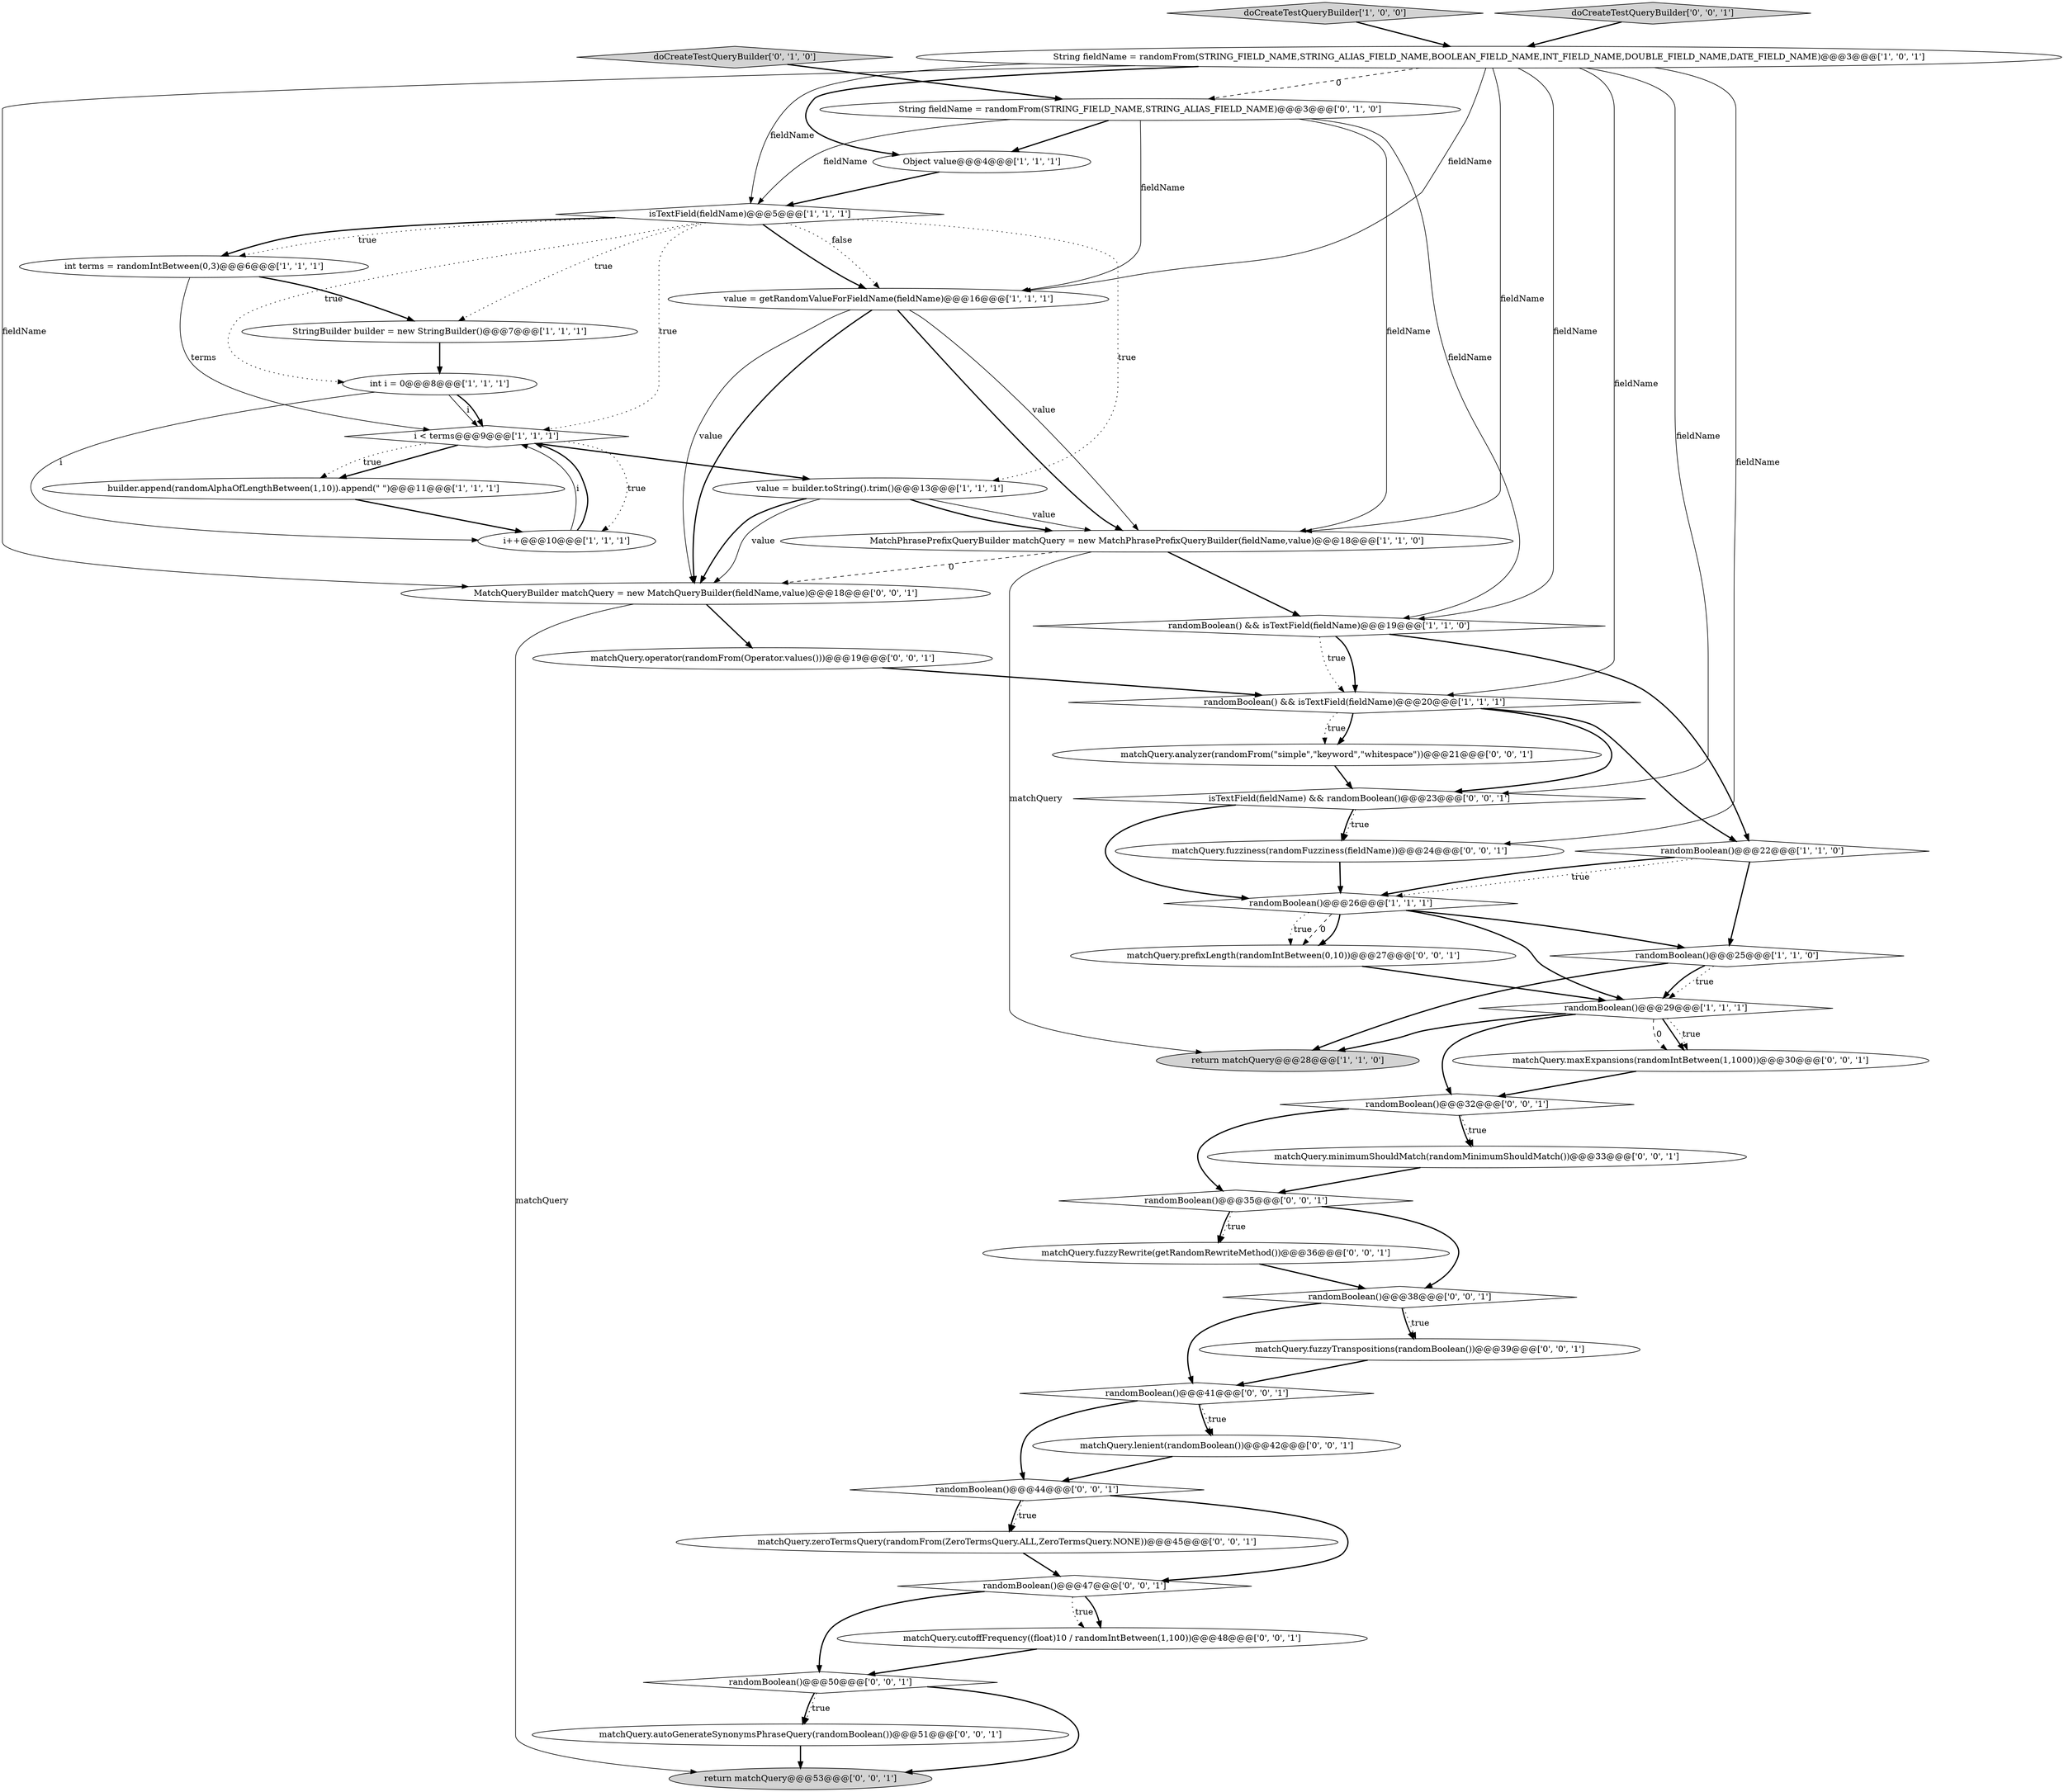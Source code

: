 digraph {
10 [style = filled, label = "randomBoolean()@@@29@@@['1', '1', '1']", fillcolor = white, shape = diamond image = "AAA0AAABBB1BBB"];
19 [style = filled, label = "randomBoolean()@@@26@@@['1', '1', '1']", fillcolor = white, shape = diamond image = "AAA0AAABBB1BBB"];
12 [style = filled, label = "StringBuilder builder = new StringBuilder()@@@7@@@['1', '1', '1']", fillcolor = white, shape = ellipse image = "AAA0AAABBB1BBB"];
25 [style = filled, label = "matchQuery.zeroTermsQuery(randomFrom(ZeroTermsQuery.ALL,ZeroTermsQuery.NONE))@@@45@@@['0', '0', '1']", fillcolor = white, shape = ellipse image = "AAA0AAABBB3BBB"];
35 [style = filled, label = "MatchQueryBuilder matchQuery = new MatchQueryBuilder(fieldName,value)@@@18@@@['0', '0', '1']", fillcolor = white, shape = ellipse image = "AAA0AAABBB3BBB"];
18 [style = filled, label = "return matchQuery@@@28@@@['1', '1', '0']", fillcolor = lightgray, shape = ellipse image = "AAA0AAABBB1BBB"];
20 [style = filled, label = "doCreateTestQueryBuilder['0', '1', '0']", fillcolor = lightgray, shape = diamond image = "AAA0AAABBB2BBB"];
16 [style = filled, label = "doCreateTestQueryBuilder['1', '0', '0']", fillcolor = lightgray, shape = diamond image = "AAA0AAABBB1BBB"];
4 [style = filled, label = "Object value@@@4@@@['1', '1', '1']", fillcolor = white, shape = ellipse image = "AAA0AAABBB1BBB"];
22 [style = filled, label = "matchQuery.operator(randomFrom(Operator.values()))@@@19@@@['0', '0', '1']", fillcolor = white, shape = ellipse image = "AAA0AAABBB3BBB"];
23 [style = filled, label = "randomBoolean()@@@41@@@['0', '0', '1']", fillcolor = white, shape = diamond image = "AAA0AAABBB3BBB"];
36 [style = filled, label = "matchQuery.maxExpansions(randomIntBetween(1,1000))@@@30@@@['0', '0', '1']", fillcolor = white, shape = ellipse image = "AAA0AAABBB3BBB"];
9 [style = filled, label = "randomBoolean()@@@22@@@['1', '1', '0']", fillcolor = white, shape = diamond image = "AAA0AAABBB1BBB"];
38 [style = filled, label = "matchQuery.prefixLength(randomIntBetween(0,10))@@@27@@@['0', '0', '1']", fillcolor = white, shape = ellipse image = "AAA0AAABBB3BBB"];
44 [style = filled, label = "randomBoolean()@@@32@@@['0', '0', '1']", fillcolor = white, shape = diamond image = "AAA0AAABBB3BBB"];
26 [style = filled, label = "matchQuery.fuzziness(randomFuzziness(fieldName))@@@24@@@['0', '0', '1']", fillcolor = white, shape = ellipse image = "AAA0AAABBB3BBB"];
8 [style = filled, label = "MatchPhrasePrefixQueryBuilder matchQuery = new MatchPhrasePrefixQueryBuilder(fieldName,value)@@@18@@@['1', '1', '0']", fillcolor = white, shape = ellipse image = "AAA0AAABBB1BBB"];
28 [style = filled, label = "randomBoolean()@@@38@@@['0', '0', '1']", fillcolor = white, shape = diamond image = "AAA0AAABBB3BBB"];
34 [style = filled, label = "matchQuery.analyzer(randomFrom(\"simple\",\"keyword\",\"whitespace\"))@@@21@@@['0', '0', '1']", fillcolor = white, shape = ellipse image = "AAA0AAABBB3BBB"];
32 [style = filled, label = "matchQuery.lenient(randomBoolean())@@@42@@@['0', '0', '1']", fillcolor = white, shape = ellipse image = "AAA0AAABBB3BBB"];
43 [style = filled, label = "randomBoolean()@@@47@@@['0', '0', '1']", fillcolor = white, shape = diamond image = "AAA0AAABBB3BBB"];
5 [style = filled, label = "randomBoolean() && isTextField(fieldName)@@@19@@@['1', '1', '0']", fillcolor = white, shape = diamond image = "AAA0AAABBB1BBB"];
2 [style = filled, label = "value = builder.toString().trim()@@@13@@@['1', '1', '1']", fillcolor = white, shape = ellipse image = "AAA0AAABBB1BBB"];
39 [style = filled, label = "matchQuery.fuzzyTranspositions(randomBoolean())@@@39@@@['0', '0', '1']", fillcolor = white, shape = ellipse image = "AAA0AAABBB3BBB"];
29 [style = filled, label = "matchQuery.fuzzyRewrite(getRandomRewriteMethod())@@@36@@@['0', '0', '1']", fillcolor = white, shape = ellipse image = "AAA0AAABBB3BBB"];
37 [style = filled, label = "matchQuery.cutoffFrequency((float)10 / randomIntBetween(1,100))@@@48@@@['0', '0', '1']", fillcolor = white, shape = ellipse image = "AAA0AAABBB3BBB"];
41 [style = filled, label = "matchQuery.minimumShouldMatch(randomMinimumShouldMatch())@@@33@@@['0', '0', '1']", fillcolor = white, shape = ellipse image = "AAA0AAABBB3BBB"];
3 [style = filled, label = "randomBoolean() && isTextField(fieldName)@@@20@@@['1', '1', '1']", fillcolor = white, shape = diamond image = "AAA0AAABBB1BBB"];
40 [style = filled, label = "randomBoolean()@@@50@@@['0', '0', '1']", fillcolor = white, shape = diamond image = "AAA0AAABBB3BBB"];
7 [style = filled, label = "i < terms@@@9@@@['1', '1', '1']", fillcolor = white, shape = diamond image = "AAA0AAABBB1BBB"];
14 [style = filled, label = "value = getRandomValueForFieldName(fieldName)@@@16@@@['1', '1', '1']", fillcolor = white, shape = ellipse image = "AAA0AAABBB1BBB"];
15 [style = filled, label = "String fieldName = randomFrom(STRING_FIELD_NAME,STRING_ALIAS_FIELD_NAME,BOOLEAN_FIELD_NAME,INT_FIELD_NAME,DOUBLE_FIELD_NAME,DATE_FIELD_NAME)@@@3@@@['1', '0', '1']", fillcolor = white, shape = ellipse image = "AAA0AAABBB1BBB"];
33 [style = filled, label = "doCreateTestQueryBuilder['0', '0', '1']", fillcolor = lightgray, shape = diamond image = "AAA0AAABBB3BBB"];
21 [style = filled, label = "String fieldName = randomFrom(STRING_FIELD_NAME,STRING_ALIAS_FIELD_NAME)@@@3@@@['0', '1', '0']", fillcolor = white, shape = ellipse image = "AAA1AAABBB2BBB"];
42 [style = filled, label = "randomBoolean()@@@35@@@['0', '0', '1']", fillcolor = white, shape = diamond image = "AAA0AAABBB3BBB"];
30 [style = filled, label = "matchQuery.autoGenerateSynonymsPhraseQuery(randomBoolean())@@@51@@@['0', '0', '1']", fillcolor = white, shape = ellipse image = "AAA0AAABBB3BBB"];
6 [style = filled, label = "int i = 0@@@8@@@['1', '1', '1']", fillcolor = white, shape = ellipse image = "AAA0AAABBB1BBB"];
0 [style = filled, label = "i++@@@10@@@['1', '1', '1']", fillcolor = white, shape = ellipse image = "AAA0AAABBB1BBB"];
31 [style = filled, label = "return matchQuery@@@53@@@['0', '0', '1']", fillcolor = lightgray, shape = ellipse image = "AAA0AAABBB3BBB"];
24 [style = filled, label = "randomBoolean()@@@44@@@['0', '0', '1']", fillcolor = white, shape = diamond image = "AAA0AAABBB3BBB"];
13 [style = filled, label = "isTextField(fieldName)@@@5@@@['1', '1', '1']", fillcolor = white, shape = diamond image = "AAA0AAABBB1BBB"];
27 [style = filled, label = "isTextField(fieldName) && randomBoolean()@@@23@@@['0', '0', '1']", fillcolor = white, shape = diamond image = "AAA0AAABBB3BBB"];
1 [style = filled, label = "int terms = randomIntBetween(0,3)@@@6@@@['1', '1', '1']", fillcolor = white, shape = ellipse image = "AAA0AAABBB1BBB"];
11 [style = filled, label = "builder.append(randomAlphaOfLengthBetween(1,10)).append(\" \")@@@11@@@['1', '1', '1']", fillcolor = white, shape = ellipse image = "AAA0AAABBB1BBB"];
17 [style = filled, label = "randomBoolean()@@@25@@@['1', '1', '0']", fillcolor = white, shape = diamond image = "AAA0AAABBB1BBB"];
2->35 [style = solid, label="value"];
23->32 [style = bold, label=""];
13->1 [style = dotted, label="true"];
44->42 [style = bold, label=""];
15->27 [style = solid, label="fieldName"];
5->3 [style = dotted, label="true"];
6->7 [style = solid, label="i"];
19->38 [style = bold, label=""];
7->11 [style = bold, label=""];
19->38 [style = dotted, label="true"];
21->8 [style = solid, label="fieldName"];
23->32 [style = dotted, label="true"];
10->18 [style = bold, label=""];
2->8 [style = solid, label="value"];
35->31 [style = solid, label="matchQuery"];
9->17 [style = bold, label=""];
0->7 [style = solid, label="i"];
28->39 [style = bold, label=""];
3->9 [style = bold, label=""];
44->41 [style = bold, label=""];
14->8 [style = bold, label=""];
13->1 [style = bold, label=""];
21->5 [style = solid, label="fieldName"];
27->19 [style = bold, label=""];
7->0 [style = dotted, label="true"];
15->35 [style = solid, label="fieldName"];
13->12 [style = dotted, label="true"];
21->4 [style = bold, label=""];
35->22 [style = bold, label=""];
21->13 [style = solid, label="fieldName"];
40->30 [style = bold, label=""];
8->5 [style = bold, label=""];
14->35 [style = bold, label=""];
15->14 [style = solid, label="fieldName"];
28->39 [style = dotted, label="true"];
38->10 [style = bold, label=""];
0->7 [style = bold, label=""];
1->12 [style = bold, label=""];
10->36 [style = dotted, label="true"];
10->36 [style = dashed, label="0"];
30->31 [style = bold, label=""];
26->19 [style = bold, label=""];
25->43 [style = bold, label=""];
37->40 [style = bold, label=""];
27->26 [style = bold, label=""];
24->25 [style = bold, label=""];
24->25 [style = dotted, label="true"];
34->27 [style = bold, label=""];
8->18 [style = solid, label="matchQuery"];
9->19 [style = dotted, label="true"];
8->35 [style = dashed, label="0"];
13->14 [style = dotted, label="false"];
42->29 [style = bold, label=""];
40->30 [style = dotted, label="true"];
7->2 [style = bold, label=""];
9->19 [style = bold, label=""];
13->6 [style = dotted, label="true"];
42->28 [style = bold, label=""];
11->0 [style = bold, label=""];
15->4 [style = bold, label=""];
28->23 [style = bold, label=""];
15->13 [style = solid, label="fieldName"];
19->38 [style = dashed, label="0"];
15->26 [style = solid, label="fieldName"];
40->31 [style = bold, label=""];
27->26 [style = dotted, label="true"];
3->27 [style = bold, label=""];
10->44 [style = bold, label=""];
7->11 [style = dotted, label="true"];
2->8 [style = bold, label=""];
43->37 [style = dotted, label="true"];
44->41 [style = dotted, label="true"];
17->10 [style = dotted, label="true"];
33->15 [style = bold, label=""];
14->35 [style = solid, label="value"];
15->5 [style = solid, label="fieldName"];
19->17 [style = bold, label=""];
36->44 [style = bold, label=""];
43->40 [style = bold, label=""];
4->13 [style = bold, label=""];
15->3 [style = solid, label="fieldName"];
5->3 [style = bold, label=""];
15->21 [style = dashed, label="0"];
14->8 [style = solid, label="value"];
12->6 [style = bold, label=""];
1->7 [style = solid, label="terms"];
19->10 [style = bold, label=""];
23->24 [style = bold, label=""];
22->3 [style = bold, label=""];
29->28 [style = bold, label=""];
10->36 [style = bold, label=""];
42->29 [style = dotted, label="true"];
16->15 [style = bold, label=""];
43->37 [style = bold, label=""];
21->14 [style = solid, label="fieldName"];
5->9 [style = bold, label=""];
20->21 [style = bold, label=""];
13->2 [style = dotted, label="true"];
41->42 [style = bold, label=""];
24->43 [style = bold, label=""];
15->8 [style = solid, label="fieldName"];
3->34 [style = dotted, label="true"];
6->0 [style = solid, label="i"];
6->7 [style = bold, label=""];
13->14 [style = bold, label=""];
39->23 [style = bold, label=""];
2->35 [style = bold, label=""];
13->7 [style = dotted, label="true"];
17->10 [style = bold, label=""];
3->34 [style = bold, label=""];
32->24 [style = bold, label=""];
17->18 [style = bold, label=""];
}
